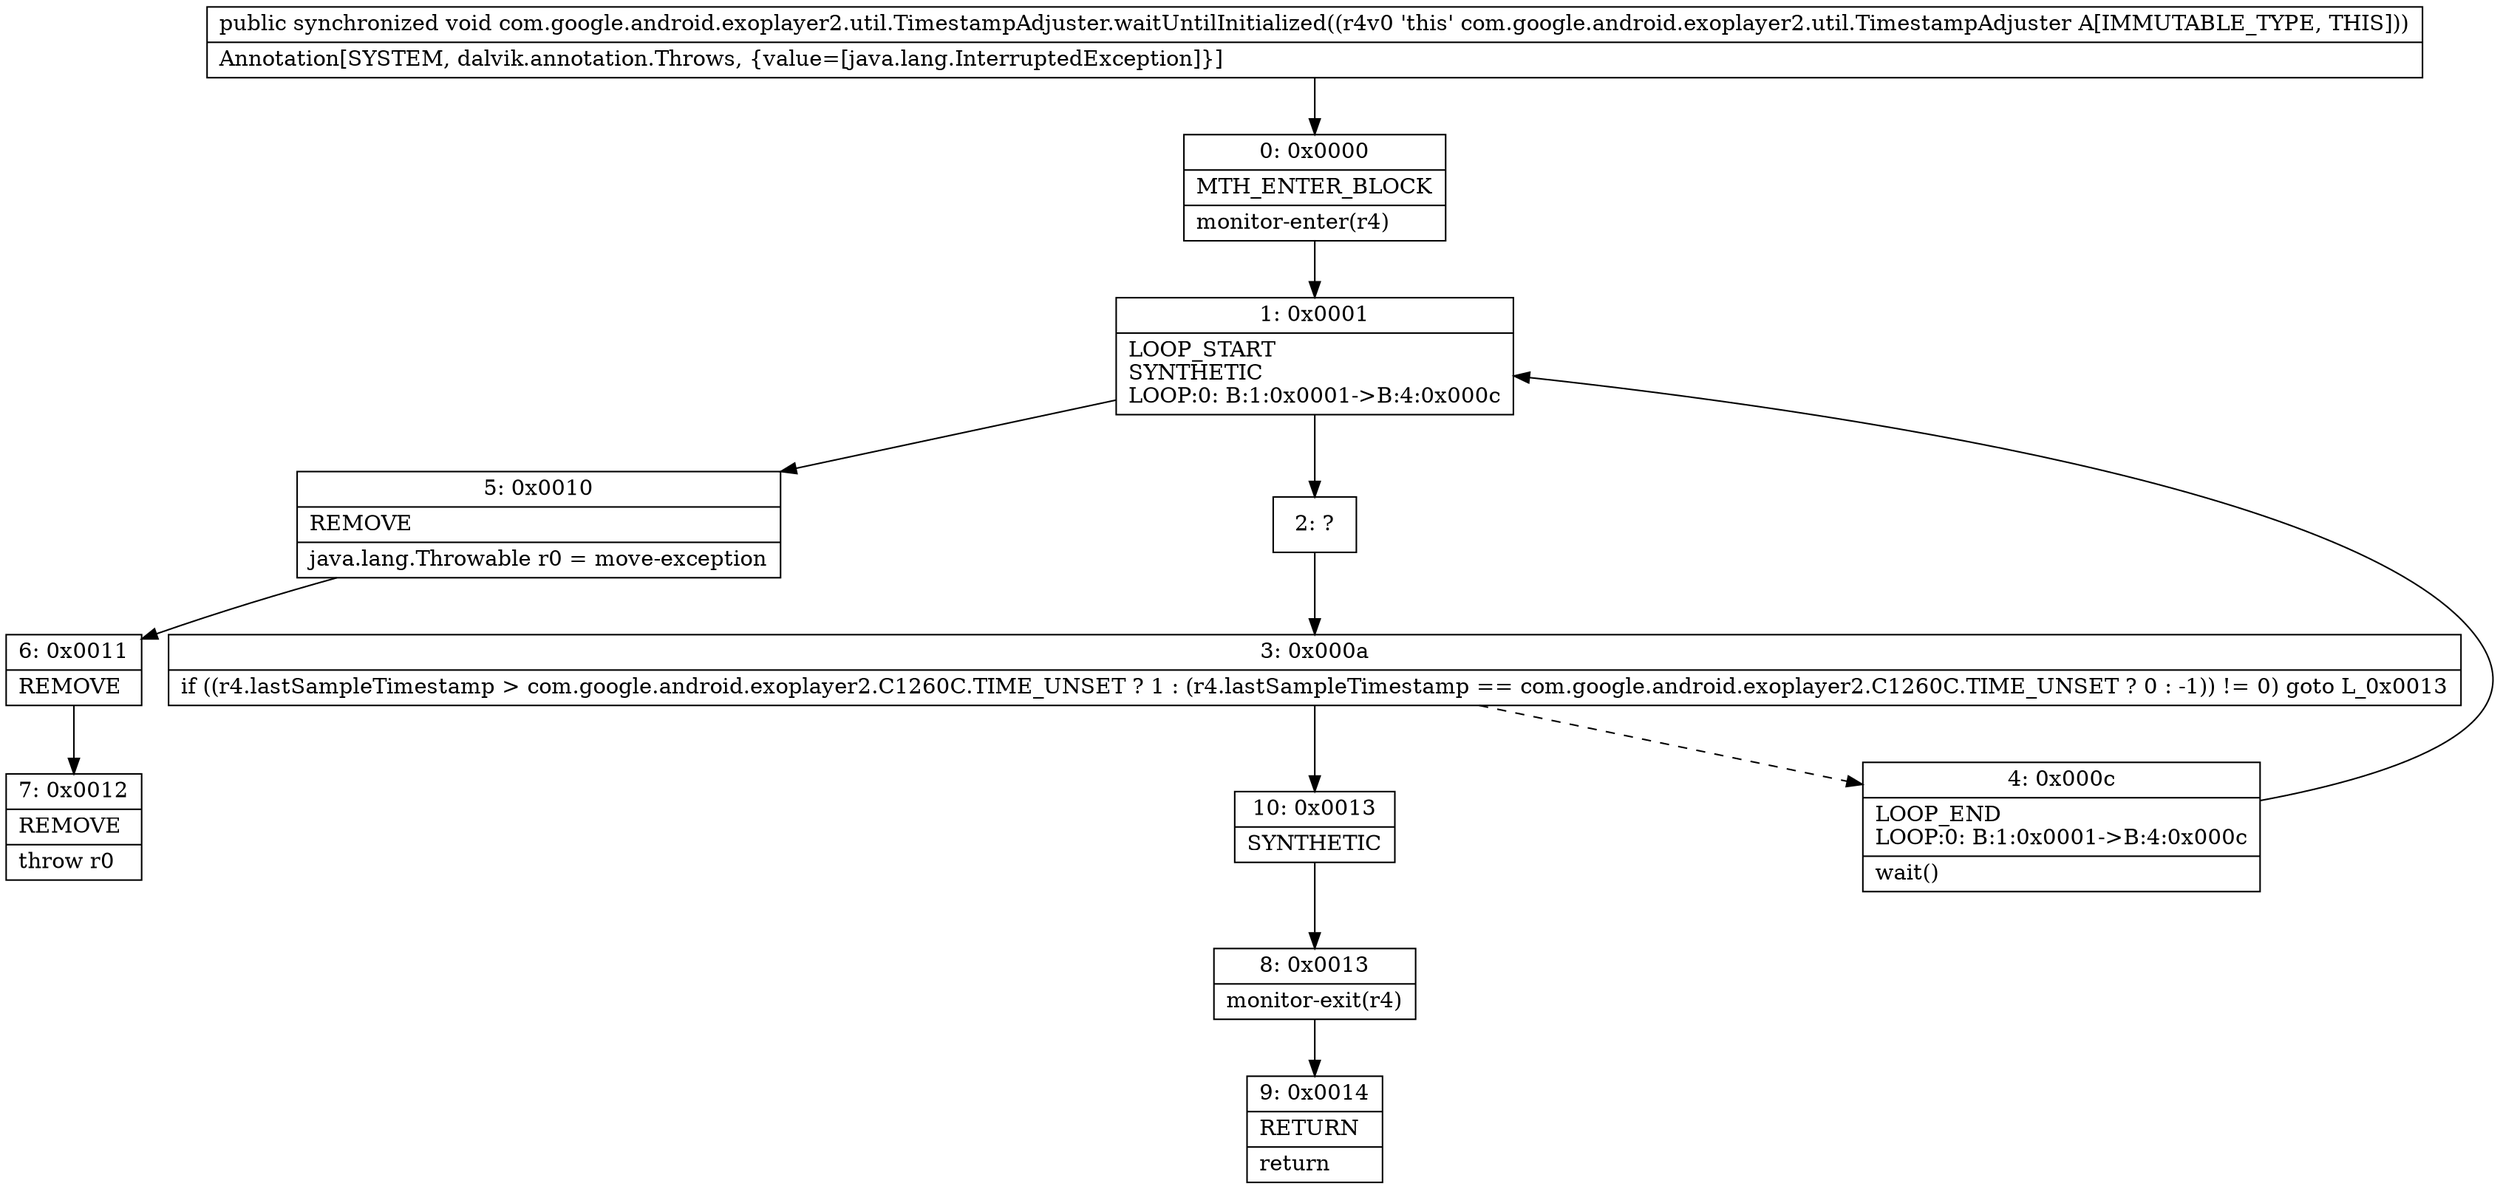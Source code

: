 digraph "CFG forcom.google.android.exoplayer2.util.TimestampAdjuster.waitUntilInitialized()V" {
Node_0 [shape=record,label="{0\:\ 0x0000|MTH_ENTER_BLOCK\l|monitor\-enter(r4)\l}"];
Node_1 [shape=record,label="{1\:\ 0x0001|LOOP_START\lSYNTHETIC\lLOOP:0: B:1:0x0001\-\>B:4:0x000c\l}"];
Node_2 [shape=record,label="{2\:\ ?}"];
Node_3 [shape=record,label="{3\:\ 0x000a|if ((r4.lastSampleTimestamp \> com.google.android.exoplayer2.C1260C.TIME_UNSET ? 1 : (r4.lastSampleTimestamp == com.google.android.exoplayer2.C1260C.TIME_UNSET ? 0 : \-1)) != 0) goto L_0x0013\l}"];
Node_4 [shape=record,label="{4\:\ 0x000c|LOOP_END\lLOOP:0: B:1:0x0001\-\>B:4:0x000c\l|wait()\l}"];
Node_5 [shape=record,label="{5\:\ 0x0010|REMOVE\l|java.lang.Throwable r0 = move\-exception\l}"];
Node_6 [shape=record,label="{6\:\ 0x0011|REMOVE\l}"];
Node_7 [shape=record,label="{7\:\ 0x0012|REMOVE\l|throw r0\l}"];
Node_8 [shape=record,label="{8\:\ 0x0013|monitor\-exit(r4)\l}"];
Node_9 [shape=record,label="{9\:\ 0x0014|RETURN\l|return\l}"];
Node_10 [shape=record,label="{10\:\ 0x0013|SYNTHETIC\l}"];
MethodNode[shape=record,label="{public synchronized void com.google.android.exoplayer2.util.TimestampAdjuster.waitUntilInitialized((r4v0 'this' com.google.android.exoplayer2.util.TimestampAdjuster A[IMMUTABLE_TYPE, THIS]))  | Annotation[SYSTEM, dalvik.annotation.Throws, \{value=[java.lang.InterruptedException]\}]\l}"];
MethodNode -> Node_0;
Node_0 -> Node_1;
Node_1 -> Node_2;
Node_1 -> Node_5;
Node_2 -> Node_3;
Node_3 -> Node_4[style=dashed];
Node_3 -> Node_10;
Node_4 -> Node_1;
Node_5 -> Node_6;
Node_6 -> Node_7;
Node_8 -> Node_9;
Node_10 -> Node_8;
}

